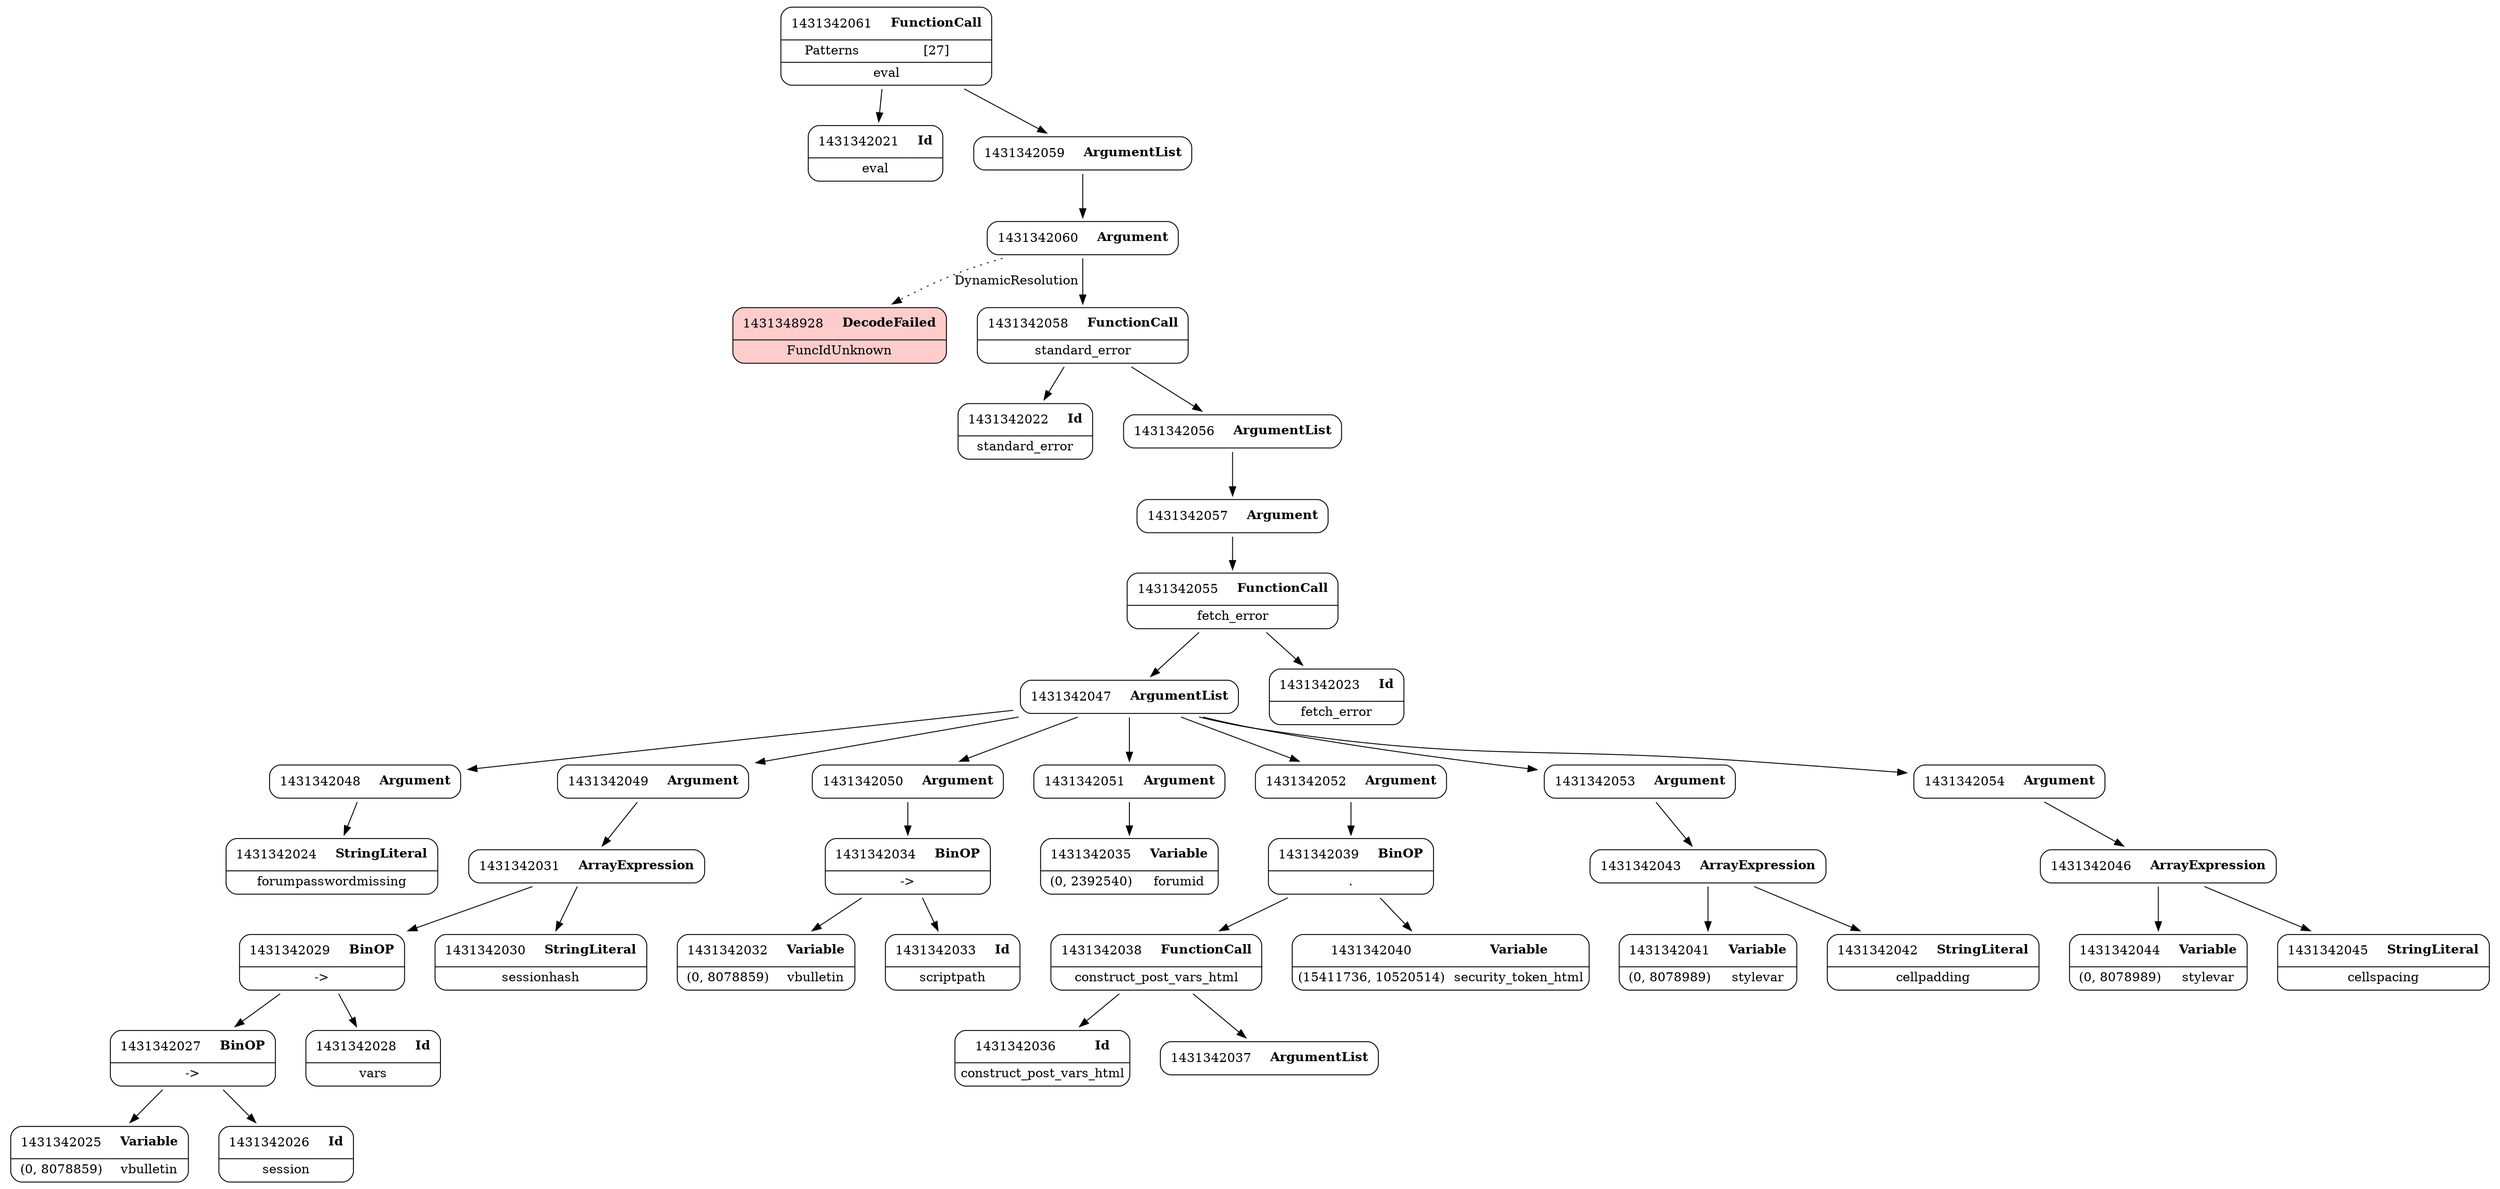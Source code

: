 digraph ast {
node [shape=none];
1431342032 [label=<<TABLE border='1' cellspacing='0' cellpadding='10' style='rounded' ><TR><TD border='0'>1431342032</TD><TD border='0'><B>Variable</B></TD></TR><HR/><TR><TD border='0' cellpadding='5'>(0, 8078859)</TD><TD border='0' cellpadding='5'>vbulletin</TD></TR></TABLE>>];
1431342033 [label=<<TABLE border='1' cellspacing='0' cellpadding='10' style='rounded' ><TR><TD border='0'>1431342033</TD><TD border='0'><B>Id</B></TD></TR><HR/><TR><TD border='0' cellpadding='5' colspan='2'>scriptpath</TD></TR></TABLE>>];
1431342034 [label=<<TABLE border='1' cellspacing='0' cellpadding='10' style='rounded' ><TR><TD border='0'>1431342034</TD><TD border='0'><B>BinOP</B></TD></TR><HR/><TR><TD border='0' cellpadding='5' colspan='2'>-&gt;</TD></TR></TABLE>>];
1431342034 -> 1431342032 [weight=2];
1431342034 -> 1431342033 [weight=2];
1431342035 [label=<<TABLE border='1' cellspacing='0' cellpadding='10' style='rounded' ><TR><TD border='0'>1431342035</TD><TD border='0'><B>Variable</B></TD></TR><HR/><TR><TD border='0' cellpadding='5'>(0, 2392540)</TD><TD border='0' cellpadding='5'>forumid</TD></TR></TABLE>>];
1431342036 [label=<<TABLE border='1' cellspacing='0' cellpadding='10' style='rounded' ><TR><TD border='0'>1431342036</TD><TD border='0'><B>Id</B></TD></TR><HR/><TR><TD border='0' cellpadding='5' colspan='2'>construct_post_vars_html</TD></TR></TABLE>>];
1431342037 [label=<<TABLE border='1' cellspacing='0' cellpadding='10' style='rounded' ><TR><TD border='0'>1431342037</TD><TD border='0'><B>ArgumentList</B></TD></TR></TABLE>>];
1431342038 [label=<<TABLE border='1' cellspacing='0' cellpadding='10' style='rounded' ><TR><TD border='0'>1431342038</TD><TD border='0'><B>FunctionCall</B></TD></TR><HR/><TR><TD border='0' cellpadding='5' colspan='2'>construct_post_vars_html</TD></TR></TABLE>>];
1431342038 -> 1431342036 [weight=2];
1431342038 -> 1431342037 [weight=2];
1431342039 [label=<<TABLE border='1' cellspacing='0' cellpadding='10' style='rounded' ><TR><TD border='0'>1431342039</TD><TD border='0'><B>BinOP</B></TD></TR><HR/><TR><TD border='0' cellpadding='5' colspan='2'>.</TD></TR></TABLE>>];
1431342039 -> 1431342038 [weight=2];
1431342039 -> 1431342040 [weight=2];
1431342040 [label=<<TABLE border='1' cellspacing='0' cellpadding='10' style='rounded' ><TR><TD border='0'>1431342040</TD><TD border='0'><B>Variable</B></TD></TR><HR/><TR><TD border='0' cellpadding='5'>(15411736, 10520514)</TD><TD border='0' cellpadding='5'>security_token_html</TD></TR></TABLE>>];
1431342041 [label=<<TABLE border='1' cellspacing='0' cellpadding='10' style='rounded' ><TR><TD border='0'>1431342041</TD><TD border='0'><B>Variable</B></TD></TR><HR/><TR><TD border='0' cellpadding='5'>(0, 8078989)</TD><TD border='0' cellpadding='5'>stylevar</TD></TR></TABLE>>];
1431342042 [label=<<TABLE border='1' cellspacing='0' cellpadding='10' style='rounded' ><TR><TD border='0'>1431342042</TD><TD border='0'><B>StringLiteral</B></TD></TR><HR/><TR><TD border='0' cellpadding='5' colspan='2'>cellpadding</TD></TR></TABLE>>];
1431342043 [label=<<TABLE border='1' cellspacing='0' cellpadding='10' style='rounded' ><TR><TD border='0'>1431342043</TD><TD border='0'><B>ArrayExpression</B></TD></TR></TABLE>>];
1431342043 -> 1431342041 [weight=2];
1431342043 -> 1431342042 [weight=2];
1431342044 [label=<<TABLE border='1' cellspacing='0' cellpadding='10' style='rounded' ><TR><TD border='0'>1431342044</TD><TD border='0'><B>Variable</B></TD></TR><HR/><TR><TD border='0' cellpadding='5'>(0, 8078989)</TD><TD border='0' cellpadding='5'>stylevar</TD></TR></TABLE>>];
1431342045 [label=<<TABLE border='1' cellspacing='0' cellpadding='10' style='rounded' ><TR><TD border='0'>1431342045</TD><TD border='0'><B>StringLiteral</B></TD></TR><HR/><TR><TD border='0' cellpadding='5' colspan='2'>cellspacing</TD></TR></TABLE>>];
1431342046 [label=<<TABLE border='1' cellspacing='0' cellpadding='10' style='rounded' ><TR><TD border='0'>1431342046</TD><TD border='0'><B>ArrayExpression</B></TD></TR></TABLE>>];
1431342046 -> 1431342044 [weight=2];
1431342046 -> 1431342045 [weight=2];
1431342047 [label=<<TABLE border='1' cellspacing='0' cellpadding='10' style='rounded' ><TR><TD border='0'>1431342047</TD><TD border='0'><B>ArgumentList</B></TD></TR></TABLE>>];
1431342047 -> 1431342048 [weight=2];
1431342047 -> 1431342049 [weight=2];
1431342047 -> 1431342050 [weight=2];
1431342047 -> 1431342051 [weight=2];
1431342047 -> 1431342052 [weight=2];
1431342047 -> 1431342053 [weight=2];
1431342047 -> 1431342054 [weight=2];
1431348928 [label=<<TABLE border='1' cellspacing='0' cellpadding='10' style='rounded' bgcolor='#FFCCCC' ><TR><TD border='0'>1431348928</TD><TD border='0'><B>DecodeFailed</B></TD></TR><HR/><TR><TD border='0' cellpadding='5' colspan='2'>FuncIdUnknown</TD></TR></TABLE>>];
1431342021 [label=<<TABLE border='1' cellspacing='0' cellpadding='10' style='rounded' ><TR><TD border='0'>1431342021</TD><TD border='0'><B>Id</B></TD></TR><HR/><TR><TD border='0' cellpadding='5' colspan='2'>eval</TD></TR></TABLE>>];
1431342022 [label=<<TABLE border='1' cellspacing='0' cellpadding='10' style='rounded' ><TR><TD border='0'>1431342022</TD><TD border='0'><B>Id</B></TD></TR><HR/><TR><TD border='0' cellpadding='5' colspan='2'>standard_error</TD></TR></TABLE>>];
1431342023 [label=<<TABLE border='1' cellspacing='0' cellpadding='10' style='rounded' ><TR><TD border='0'>1431342023</TD><TD border='0'><B>Id</B></TD></TR><HR/><TR><TD border='0' cellpadding='5' colspan='2'>fetch_error</TD></TR></TABLE>>];
1431342024 [label=<<TABLE border='1' cellspacing='0' cellpadding='10' style='rounded' ><TR><TD border='0'>1431342024</TD><TD border='0'><B>StringLiteral</B></TD></TR><HR/><TR><TD border='0' cellpadding='5' colspan='2'>forumpasswordmissing</TD></TR></TABLE>>];
1431342025 [label=<<TABLE border='1' cellspacing='0' cellpadding='10' style='rounded' ><TR><TD border='0'>1431342025</TD><TD border='0'><B>Variable</B></TD></TR><HR/><TR><TD border='0' cellpadding='5'>(0, 8078859)</TD><TD border='0' cellpadding='5'>vbulletin</TD></TR></TABLE>>];
1431342026 [label=<<TABLE border='1' cellspacing='0' cellpadding='10' style='rounded' ><TR><TD border='0'>1431342026</TD><TD border='0'><B>Id</B></TD></TR><HR/><TR><TD border='0' cellpadding='5' colspan='2'>session</TD></TR></TABLE>>];
1431342027 [label=<<TABLE border='1' cellspacing='0' cellpadding='10' style='rounded' ><TR><TD border='0'>1431342027</TD><TD border='0'><B>BinOP</B></TD></TR><HR/><TR><TD border='0' cellpadding='5' colspan='2'>-&gt;</TD></TR></TABLE>>];
1431342027 -> 1431342025 [weight=2];
1431342027 -> 1431342026 [weight=2];
1431342028 [label=<<TABLE border='1' cellspacing='0' cellpadding='10' style='rounded' ><TR><TD border='0'>1431342028</TD><TD border='0'><B>Id</B></TD></TR><HR/><TR><TD border='0' cellpadding='5' colspan='2'>vars</TD></TR></TABLE>>];
1431342029 [label=<<TABLE border='1' cellspacing='0' cellpadding='10' style='rounded' ><TR><TD border='0'>1431342029</TD><TD border='0'><B>BinOP</B></TD></TR><HR/><TR><TD border='0' cellpadding='5' colspan='2'>-&gt;</TD></TR></TABLE>>];
1431342029 -> 1431342027 [weight=2];
1431342029 -> 1431342028 [weight=2];
1431342030 [label=<<TABLE border='1' cellspacing='0' cellpadding='10' style='rounded' ><TR><TD border='0'>1431342030</TD><TD border='0'><B>StringLiteral</B></TD></TR><HR/><TR><TD border='0' cellpadding='5' colspan='2'>sessionhash</TD></TR></TABLE>>];
1431342031 [label=<<TABLE border='1' cellspacing='0' cellpadding='10' style='rounded' ><TR><TD border='0'>1431342031</TD><TD border='0'><B>ArrayExpression</B></TD></TR></TABLE>>];
1431342031 -> 1431342029 [weight=2];
1431342031 -> 1431342030 [weight=2];
1431342048 [label=<<TABLE border='1' cellspacing='0' cellpadding='10' style='rounded' ><TR><TD border='0'>1431342048</TD><TD border='0'><B>Argument</B></TD></TR></TABLE>>];
1431342048 -> 1431342024 [weight=2];
1431342049 [label=<<TABLE border='1' cellspacing='0' cellpadding='10' style='rounded' ><TR><TD border='0'>1431342049</TD><TD border='0'><B>Argument</B></TD></TR></TABLE>>];
1431342049 -> 1431342031 [weight=2];
1431342050 [label=<<TABLE border='1' cellspacing='0' cellpadding='10' style='rounded' ><TR><TD border='0'>1431342050</TD><TD border='0'><B>Argument</B></TD></TR></TABLE>>];
1431342050 -> 1431342034 [weight=2];
1431342051 [label=<<TABLE border='1' cellspacing='0' cellpadding='10' style='rounded' ><TR><TD border='0'>1431342051</TD><TD border='0'><B>Argument</B></TD></TR></TABLE>>];
1431342051 -> 1431342035 [weight=2];
1431342052 [label=<<TABLE border='1' cellspacing='0' cellpadding='10' style='rounded' ><TR><TD border='0'>1431342052</TD><TD border='0'><B>Argument</B></TD></TR></TABLE>>];
1431342052 -> 1431342039 [weight=2];
1431342053 [label=<<TABLE border='1' cellspacing='0' cellpadding='10' style='rounded' ><TR><TD border='0'>1431342053</TD><TD border='0'><B>Argument</B></TD></TR></TABLE>>];
1431342053 -> 1431342043 [weight=2];
1431342054 [label=<<TABLE border='1' cellspacing='0' cellpadding='10' style='rounded' ><TR><TD border='0'>1431342054</TD><TD border='0'><B>Argument</B></TD></TR></TABLE>>];
1431342054 -> 1431342046 [weight=2];
1431342055 [label=<<TABLE border='1' cellspacing='0' cellpadding='10' style='rounded' ><TR><TD border='0'>1431342055</TD><TD border='0'><B>FunctionCall</B></TD></TR><HR/><TR><TD border='0' cellpadding='5' colspan='2'>fetch_error</TD></TR></TABLE>>];
1431342055 -> 1431342023 [weight=2];
1431342055 -> 1431342047 [weight=2];
1431342056 [label=<<TABLE border='1' cellspacing='0' cellpadding='10' style='rounded' ><TR><TD border='0'>1431342056</TD><TD border='0'><B>ArgumentList</B></TD></TR></TABLE>>];
1431342056 -> 1431342057 [weight=2];
1431342057 [label=<<TABLE border='1' cellspacing='0' cellpadding='10' style='rounded' ><TR><TD border='0'>1431342057</TD><TD border='0'><B>Argument</B></TD></TR></TABLE>>];
1431342057 -> 1431342055 [weight=2];
1431342058 [label=<<TABLE border='1' cellspacing='0' cellpadding='10' style='rounded' ><TR><TD border='0'>1431342058</TD><TD border='0'><B>FunctionCall</B></TD></TR><HR/><TR><TD border='0' cellpadding='5' colspan='2'>standard_error</TD></TR></TABLE>>];
1431342058 -> 1431342022 [weight=2];
1431342058 -> 1431342056 [weight=2];
1431342059 [label=<<TABLE border='1' cellspacing='0' cellpadding='10' style='rounded' ><TR><TD border='0'>1431342059</TD><TD border='0'><B>ArgumentList</B></TD></TR></TABLE>>];
1431342059 -> 1431342060 [weight=2];
1431342060 [label=<<TABLE border='1' cellspacing='0' cellpadding='10' style='rounded' ><TR><TD border='0'>1431342060</TD><TD border='0'><B>Argument</B></TD></TR></TABLE>>];
1431342060 -> 1431342058 [weight=2];
1431342060 -> 1431348928 [style=dotted,label=DynamicResolution];
1431342061 [label=<<TABLE border='1' cellspacing='0' cellpadding='10' style='rounded' ><TR><TD border='0'>1431342061</TD><TD border='0'><B>FunctionCall</B></TD></TR><HR/><TR><TD border='0' cellpadding='5'>Patterns</TD><TD border='0' cellpadding='5'>[27]</TD></TR><HR/><TR><TD border='0' cellpadding='5' colspan='2'>eval</TD></TR></TABLE>>];
1431342061 -> 1431342021 [weight=2];
1431342061 -> 1431342059 [weight=2];
}
